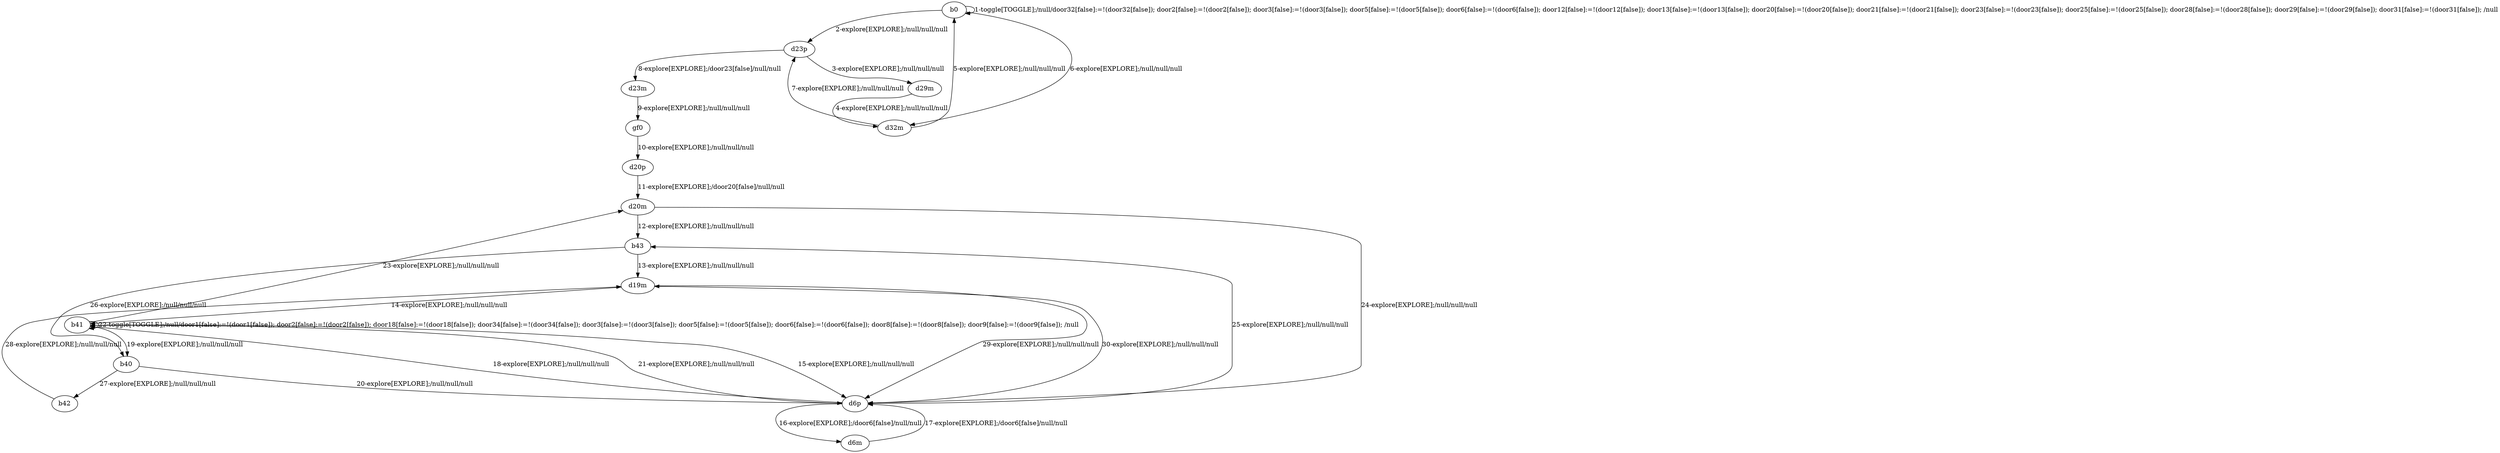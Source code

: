 # Total number of goals covered by this test: 6
# b41 --> d6p
# d19m --> b41
# d6m --> d6p
# b41 --> b40
# b41 --> b41
# b40 --> d6p

digraph g {
"b0" -> "b0" [label = "1-toggle[TOGGLE];/null/door32[false]:=!(door32[false]); door2[false]:=!(door2[false]); door3[false]:=!(door3[false]); door5[false]:=!(door5[false]); door6[false]:=!(door6[false]); door12[false]:=!(door12[false]); door13[false]:=!(door13[false]); door20[false]:=!(door20[false]); door21[false]:=!(door21[false]); door23[false]:=!(door23[false]); door25[false]:=!(door25[false]); door28[false]:=!(door28[false]); door29[false]:=!(door29[false]); door31[false]:=!(door31[false]); /null"];
"b0" -> "d23p" [label = "2-explore[EXPLORE];/null/null/null"];
"d23p" -> "d29m" [label = "3-explore[EXPLORE];/null/null/null"];
"d29m" -> "d32m" [label = "4-explore[EXPLORE];/null/null/null"];
"d32m" -> "b0" [label = "5-explore[EXPLORE];/null/null/null"];
"b0" -> "d32m" [label = "6-explore[EXPLORE];/null/null/null"];
"d32m" -> "d23p" [label = "7-explore[EXPLORE];/null/null/null"];
"d23p" -> "d23m" [label = "8-explore[EXPLORE];/door23[false]/null/null"];
"d23m" -> "gf0" [label = "9-explore[EXPLORE];/null/null/null"];
"gf0" -> "d20p" [label = "10-explore[EXPLORE];/null/null/null"];
"d20p" -> "d20m" [label = "11-explore[EXPLORE];/door20[false]/null/null"];
"d20m" -> "b43" [label = "12-explore[EXPLORE];/null/null/null"];
"b43" -> "d19m" [label = "13-explore[EXPLORE];/null/null/null"];
"d19m" -> "b41" [label = "14-explore[EXPLORE];/null/null/null"];
"b41" -> "d6p" [label = "15-explore[EXPLORE];/null/null/null"];
"d6p" -> "d6m" [label = "16-explore[EXPLORE];/door6[false]/null/null"];
"d6m" -> "d6p" [label = "17-explore[EXPLORE];/door6[false]/null/null"];
"d6p" -> "b41" [label = "18-explore[EXPLORE];/null/null/null"];
"b41" -> "b40" [label = "19-explore[EXPLORE];/null/null/null"];
"b40" -> "d6p" [label = "20-explore[EXPLORE];/null/null/null"];
"d6p" -> "b41" [label = "21-explore[EXPLORE];/null/null/null"];
"b41" -> "b41" [label = "22-toggle[TOGGLE];/null/door1[false]:=!(door1[false]); door2[false]:=!(door2[false]); door18[false]:=!(door18[false]); door34[false]:=!(door34[false]); door3[false]:=!(door3[false]); door5[false]:=!(door5[false]); door6[false]:=!(door6[false]); door8[false]:=!(door8[false]); door9[false]:=!(door9[false]); /null"];
"b41" -> "d20m" [label = "23-explore[EXPLORE];/null/null/null"];
"d20m" -> "d6p" [label = "24-explore[EXPLORE];/null/null/null"];
"d6p" -> "b43" [label = "25-explore[EXPLORE];/null/null/null"];
"b43" -> "b40" [label = "26-explore[EXPLORE];/null/null/null"];
"b40" -> "b42" [label = "27-explore[EXPLORE];/null/null/null"];
"b42" -> "d19m" [label = "28-explore[EXPLORE];/null/null/null"];
"d19m" -> "d6p" [label = "29-explore[EXPLORE];/null/null/null"];
"d6p" -> "d19m" [label = "30-explore[EXPLORE];/null/null/null"];
}